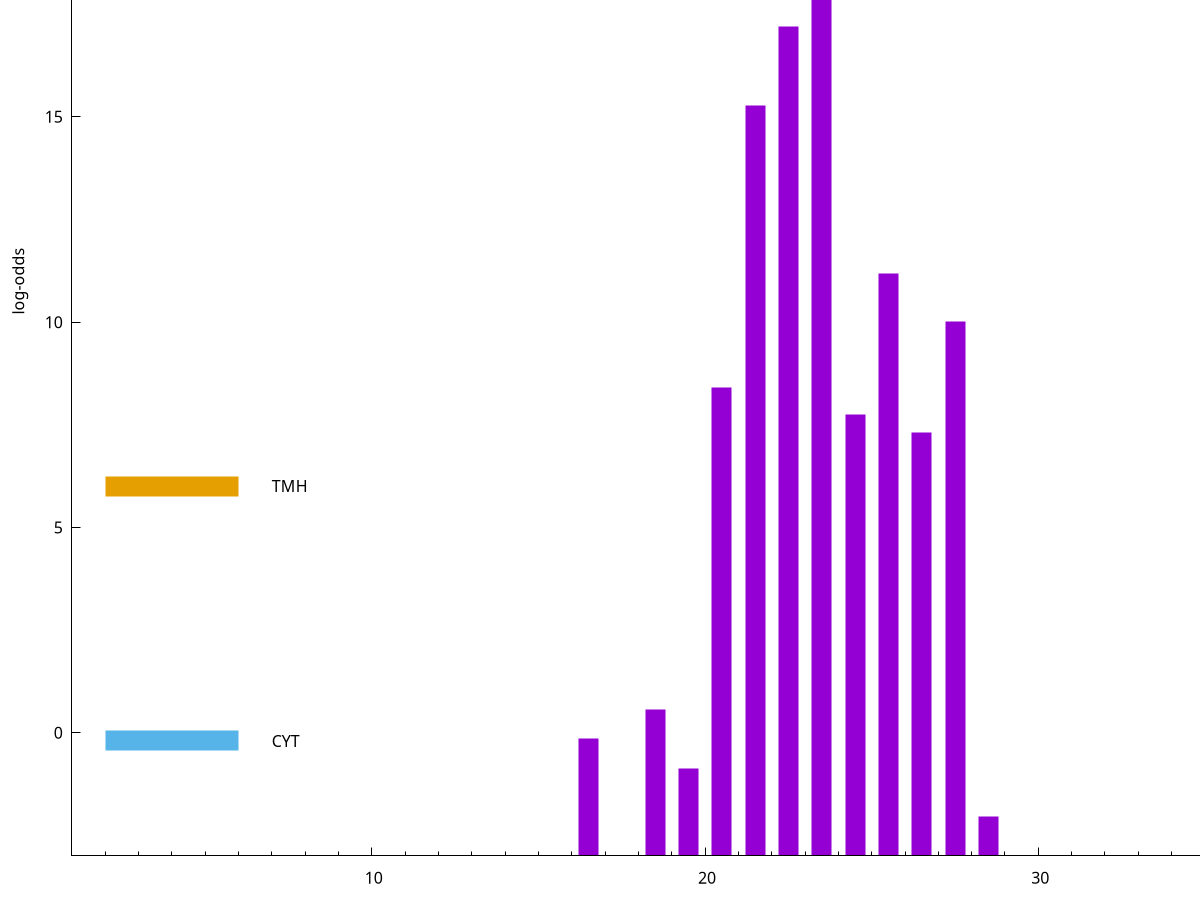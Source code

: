 set title "LipoP predictions for SRR4017833.gff"
set size 2., 1.4
set xrange [1:70] 
set mxtics 10
set yrange [-3:25]
set y2range [0:28]
set ylabel "log-odds"
set term postscript eps color solid "Helvetica" 30
set output "SRR4017833.gff44.eps"
set arrow from 2,20.4632 to 6,20.4632 nohead lt 1 lw 20
set label "SpI" at 7,20.4632
set arrow from 2,6.00725 to 6,6.00725 nohead lt 4 lw 20
set label "TMH" at 7,6.00725
set arrow from 2,-0.200913 to 6,-0.200913 nohead lt 3 lw 20
set label "CYT" at 7,-0.200913
set arrow from 2,20.4632 to 6,20.4632 nohead lt 1 lw 20
set label "SpI" at 7,20.4632
# NOTE: The scores below are the log-odds scores with the threshold
# NOTE: subtracted (a hack to make gnuplot make the histogram all
# NOTE: look nice).
plot "-" axes x1y2 title "" with impulses lt 1 lw 20
23.500000 23.254700
22.500000 20.204500
21.500000 18.269300
25.500000 14.175300
27.500000 13.005700
20.500000 11.399680
24.500000 10.741230
26.500000 10.317350
18.500000 3.559189
16.500000 2.850044
19.500000 2.124988
28.500000 0.948830
e
exit
